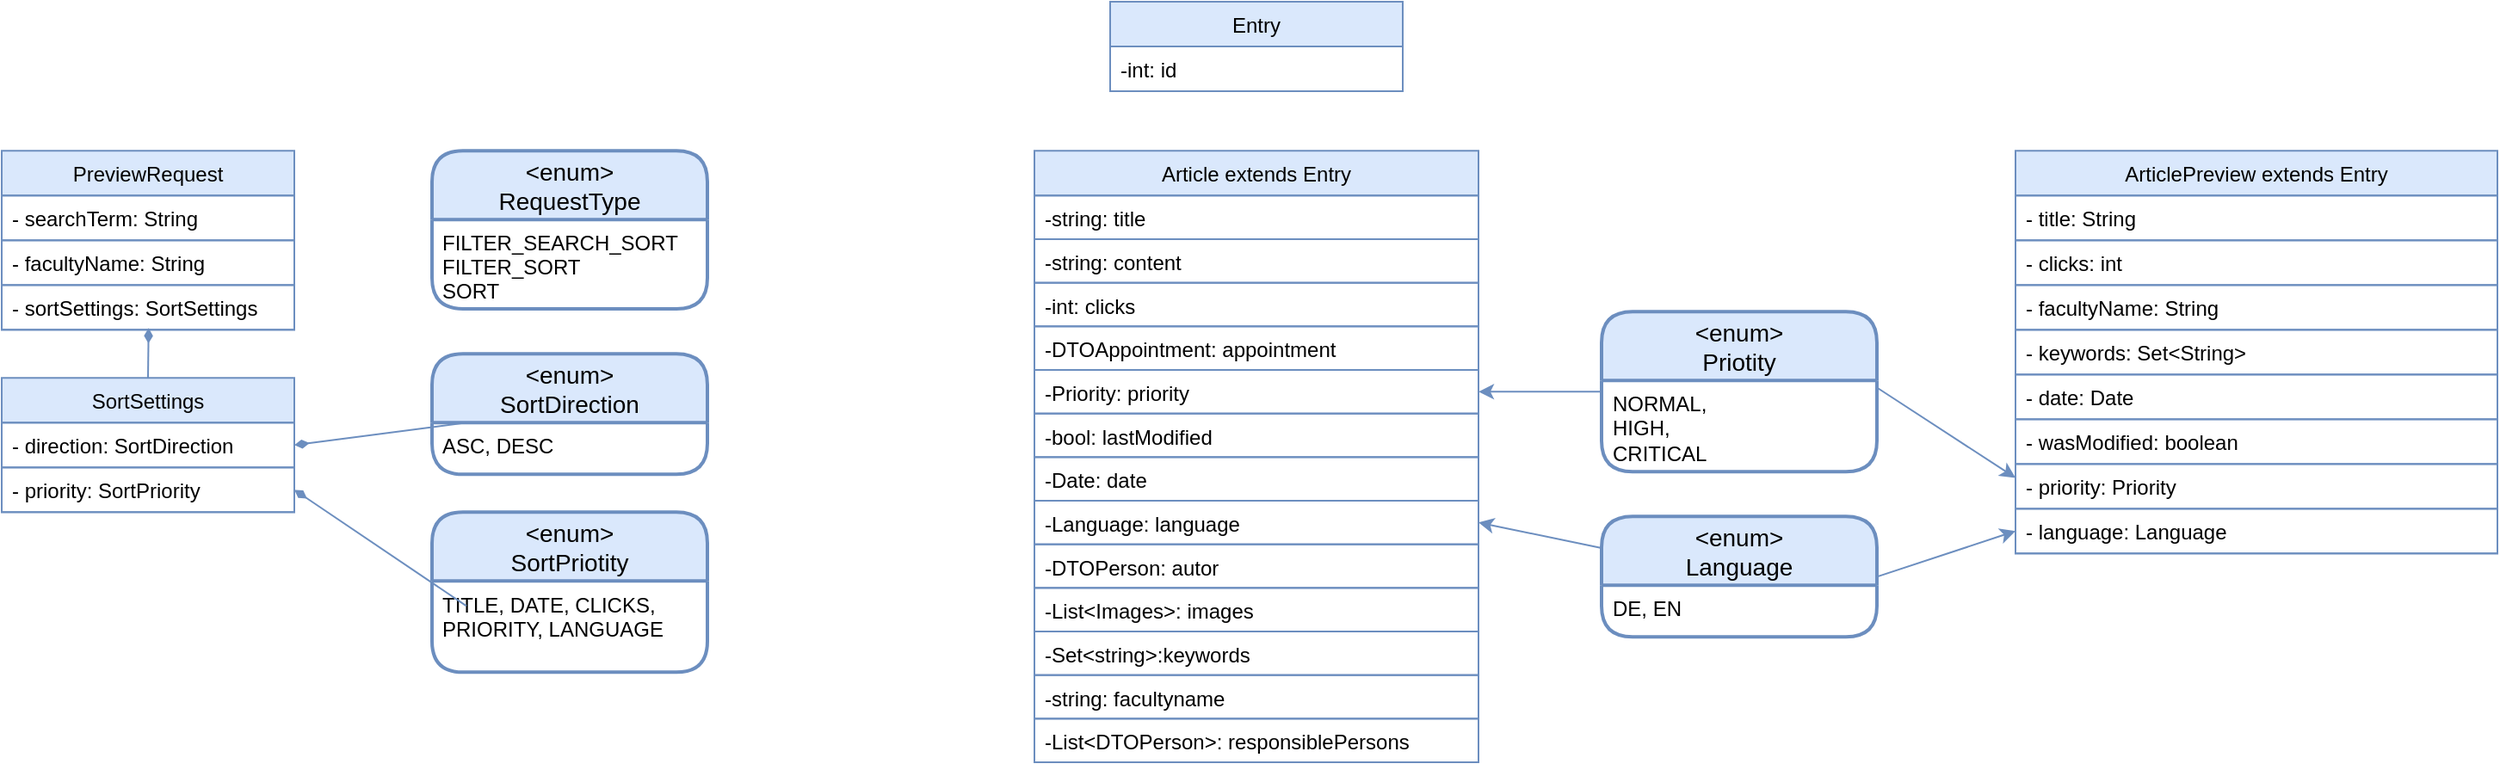 <mxfile version="17.1.3" type="device"><diagram id="GbIYuP2JWOscBom-aGLv" name="Page-1"><mxGraphModel dx="561" dy="762" grid="1" gridSize="10" guides="1" tooltips="1" connect="1" arrows="1" fold="1" page="1" pageScale="1" pageWidth="827" pageHeight="1169" math="0" shadow="0"><root><mxCell id="0"/><mxCell id="1" parent="0"/><mxCell id="uVKNgawExpN1X4pvGJ2L-1" value="Entry" style="swimlane;fontStyle=0;childLayout=stackLayout;horizontal=1;startSize=26;fillColor=#dae8fc;horizontalStack=0;resizeParent=1;resizeParentMax=0;resizeLast=0;collapsible=1;marginBottom=0;fontSize=12;container=0;strokeColor=#6c8ebf;" vertex="1" parent="1"><mxGeometry x="1514" y="320" width="170" height="52" as="geometry"/></mxCell><mxCell id="uVKNgawExpN1X4pvGJ2L-2" value="-int: id" style="text;strokeColor=none;fillColor=none;align=left;verticalAlign=top;spacingLeft=4;spacingRight=4;overflow=hidden;rotatable=0;points=[[0,0.5],[1,0.5]];portConstraint=eastwest;" vertex="1" parent="uVKNgawExpN1X4pvGJ2L-1"><mxGeometry y="26" width="170" height="26" as="geometry"/></mxCell><mxCell id="uVKNgawExpN1X4pvGJ2L-3" style="edgeStyle=orthogonalEdgeStyle;rounded=0;orthogonalLoop=1;jettySize=auto;html=1;exitX=0.5;exitY=0;exitDx=0;exitDy=0;entryX=0.502;entryY=0.962;entryDx=0;entryDy=0;entryPerimeter=0;endArrow=diamondThin;endFill=1;fillColor=#dae8fc;strokeColor=#6c8ebf;" edge="1" parent="1" source="uVKNgawExpN1X4pvGJ2L-4" target="uVKNgawExpN1X4pvGJ2L-14"><mxGeometry relative="1" as="geometry"/></mxCell><mxCell id="uVKNgawExpN1X4pvGJ2L-4" value="SortSettings" style="swimlane;fontStyle=0;childLayout=stackLayout;horizontal=1;startSize=26;fillColor=#dae8fc;horizontalStack=0;resizeParent=1;resizeParentMax=0;resizeLast=0;collapsible=1;marginBottom=0;fontSize=12;strokeColor=#6c8ebf;" vertex="1" parent="1"><mxGeometry x="870.0" y="538.67" width="170" height="78" as="geometry"/></mxCell><mxCell id="uVKNgawExpN1X4pvGJ2L-5" value="- direction: SortDirection" style="text;strokeColor=#6c8ebf;fillColor=none;align=left;verticalAlign=top;spacingLeft=4;spacingRight=4;overflow=hidden;rotatable=0;points=[[0,0.5],[1,0.5]];portConstraint=eastwest;fontSize=12;" vertex="1" parent="uVKNgawExpN1X4pvGJ2L-4"><mxGeometry y="26" width="170" height="26" as="geometry"/></mxCell><mxCell id="uVKNgawExpN1X4pvGJ2L-6" value="- priority: SortPriority" style="text;strokeColor=#6c8ebf;fillColor=none;align=left;verticalAlign=top;spacingLeft=4;spacingRight=4;overflow=hidden;rotatable=0;points=[[0,0.5],[1,0.5]];portConstraint=eastwest;fontSize=12;" vertex="1" parent="uVKNgawExpN1X4pvGJ2L-4"><mxGeometry y="52" width="170" height="26" as="geometry"/></mxCell><mxCell id="uVKNgawExpN1X4pvGJ2L-7" value="&lt;enum&gt;&#10;SortPriotity" style="swimlane;childLayout=stackLayout;horizontal=1;startSize=40;horizontalStack=0;rounded=1;fontSize=14;fontStyle=0;strokeWidth=2;resizeParent=0;resizeLast=1;shadow=0;dashed=0;align=center;fillColor=#dae8fc;strokeColor=#6c8ebf;" vertex="1" parent="1"><mxGeometry x="1120" y="616.67" width="160" height="93" as="geometry"/></mxCell><mxCell id="uVKNgawExpN1X4pvGJ2L-8" value="TITLE, DATE, CLICKS,&amp;nbsp;&lt;br&gt;PRIORITY, LANGUAGE" style="text;strokeColor=none;fillColor=none;align=left;verticalAlign=top;spacingLeft=4;spacingRight=4;overflow=hidden;rotatable=0;points=[[0,0.5],[1,0.5]];portConstraint=eastwest;html=1;" vertex="1" parent="uVKNgawExpN1X4pvGJ2L-7"><mxGeometry y="40" width="160" height="53" as="geometry"/></mxCell><mxCell id="uVKNgawExpN1X4pvGJ2L-9" value="&lt;enum&gt;&#10;SortDirection" style="swimlane;childLayout=stackLayout;horizontal=1;startSize=40;horizontalStack=0;rounded=1;fontSize=14;fontStyle=0;strokeWidth=2;resizeParent=0;resizeLast=1;shadow=0;dashed=0;align=center;fillColor=#dae8fc;strokeColor=#6c8ebf;" vertex="1" parent="1"><mxGeometry x="1120" y="524.67" width="160" height="70" as="geometry"/></mxCell><mxCell id="uVKNgawExpN1X4pvGJ2L-10" value="ASC, DESC" style="text;strokeColor=none;fillColor=none;align=left;verticalAlign=top;spacingLeft=4;spacingRight=4;overflow=hidden;rotatable=0;points=[[0,0.5],[1,0.5]];portConstraint=eastwest;" vertex="1" parent="uVKNgawExpN1X4pvGJ2L-9"><mxGeometry y="40" width="160" height="30" as="geometry"/></mxCell><mxCell id="uVKNgawExpN1X4pvGJ2L-11" value="PreviewRequest" style="swimlane;fontStyle=0;childLayout=stackLayout;horizontal=1;startSize=26;fillColor=#dae8fc;horizontalStack=0;resizeParent=1;resizeParentMax=0;resizeLast=0;collapsible=1;marginBottom=0;fontSize=12;strokeColor=#6c8ebf;" vertex="1" parent="1"><mxGeometry x="870.0" y="406.67" width="170" height="104" as="geometry"/></mxCell><mxCell id="uVKNgawExpN1X4pvGJ2L-12" value="- searchTerm: String" style="text;strokeColor=#6c8ebf;fillColor=none;align=left;verticalAlign=top;spacingLeft=4;spacingRight=4;overflow=hidden;rotatable=0;points=[[0,0.5],[1,0.5]];portConstraint=eastwest;fontSize=12;" vertex="1" parent="uVKNgawExpN1X4pvGJ2L-11"><mxGeometry y="26" width="170" height="26" as="geometry"/></mxCell><mxCell id="uVKNgawExpN1X4pvGJ2L-13" value="- facultyName: String" style="text;strokeColor=#6c8ebf;fillColor=none;align=left;verticalAlign=top;spacingLeft=4;spacingRight=4;overflow=hidden;rotatable=0;points=[[0,0.5],[1,0.5]];portConstraint=eastwest;fontSize=12;" vertex="1" parent="uVKNgawExpN1X4pvGJ2L-11"><mxGeometry y="52" width="170" height="26" as="geometry"/></mxCell><mxCell id="uVKNgawExpN1X4pvGJ2L-14" value="- sortSettings: SortSettings" style="text;strokeColor=#6c8ebf;fillColor=none;align=left;verticalAlign=top;spacingLeft=4;spacingRight=4;overflow=hidden;rotatable=0;points=[[0,0.5],[1,0.5]];portConstraint=eastwest;fontSize=12;" vertex="1" parent="uVKNgawExpN1X4pvGJ2L-11"><mxGeometry y="78" width="170" height="26" as="geometry"/></mxCell><mxCell id="uVKNgawExpN1X4pvGJ2L-15" style="rounded=0;orthogonalLoop=1;jettySize=auto;html=1;exitX=0;exitY=0;exitDx=0;exitDy=0;entryX=1;entryY=0.5;entryDx=0;entryDy=0;endArrow=diamondThin;endFill=1;fillColor=#dae8fc;strokeColor=#6c8ebf;" edge="1" parent="1" target="uVKNgawExpN1X4pvGJ2L-5"><mxGeometry relative="1" as="geometry"><mxPoint x="1140" y="564.67" as="sourcePoint"/></mxGeometry></mxCell><mxCell id="uVKNgawExpN1X4pvGJ2L-16" style="rounded=0;orthogonalLoop=1;jettySize=auto;html=1;exitX=0;exitY=0.5;exitDx=0;exitDy=0;entryX=1;entryY=0.5;entryDx=0;entryDy=0;endArrow=diamondThin;endFill=1;fillColor=#dae8fc;strokeColor=#6c8ebf;" edge="1" parent="1" target="uVKNgawExpN1X4pvGJ2L-6"><mxGeometry relative="1" as="geometry"><mxPoint x="1140" y="671.17" as="sourcePoint"/></mxGeometry></mxCell><mxCell id="uVKNgawExpN1X4pvGJ2L-17" style="rounded=0;orthogonalLoop=1;jettySize=auto;html=1;exitX=0;exitY=0.5;exitDx=0;exitDy=0;entryX=1;entryY=0.5;entryDx=0;entryDy=0;endArrow=classic;endFill=1;fillColor=#dae8fc;strokeColor=#6c8ebf;" edge="1" parent="1" source="uVKNgawExpN1X4pvGJ2L-19" target="uVKNgawExpN1X4pvGJ2L-39"><mxGeometry relative="1" as="geometry"/></mxCell><mxCell id="uVKNgawExpN1X4pvGJ2L-18" style="edgeStyle=none;rounded=0;orthogonalLoop=1;jettySize=auto;html=1;entryX=0;entryY=0.308;entryDx=0;entryDy=0;endArrow=classic;endFill=1;entryPerimeter=0;exitX=1;exitY=0.077;exitDx=0;exitDy=0;exitPerimeter=0;fillColor=#dae8fc;strokeColor=#6c8ebf;" edge="1" parent="1" source="uVKNgawExpN1X4pvGJ2L-20" target="uVKNgawExpN1X4pvGJ2L-32"><mxGeometry relative="1" as="geometry"><mxPoint x="2062" y="626.5" as="targetPoint"/></mxGeometry></mxCell><mxCell id="uVKNgawExpN1X4pvGJ2L-19" value="&lt;enum&gt;&#10;Priotity" style="swimlane;childLayout=stackLayout;horizontal=1;startSize=40;horizontalStack=0;rounded=1;fontSize=14;fontStyle=0;strokeWidth=2;resizeParent=0;resizeLast=1;shadow=0;dashed=0;align=center;fillColor=#dae8fc;strokeColor=#6c8ebf;" vertex="1" parent="1"><mxGeometry x="1799.5" y="500.17" width="160" height="93" as="geometry"/></mxCell><mxCell id="uVKNgawExpN1X4pvGJ2L-20" value="NORMAL,&lt;br&gt;HIGH,&lt;br&gt;CRITICAL" style="text;strokeColor=none;fillColor=none;align=left;verticalAlign=top;spacingLeft=4;spacingRight=4;overflow=hidden;rotatable=0;points=[[0,0.5],[1,0.5]];portConstraint=eastwest;html=1;" vertex="1" parent="uVKNgawExpN1X4pvGJ2L-19"><mxGeometry y="40" width="160" height="53" as="geometry"/></mxCell><mxCell id="uVKNgawExpN1X4pvGJ2L-21" style="rounded=0;orthogonalLoop=1;jettySize=auto;html=1;entryX=1;entryY=0.5;entryDx=0;entryDy=0;endArrow=classic;endFill=1;fillColor=#dae8fc;strokeColor=#6c8ebf;" edge="1" parent="1" source="uVKNgawExpN1X4pvGJ2L-23" target="uVKNgawExpN1X4pvGJ2L-42"><mxGeometry relative="1" as="geometry"/></mxCell><mxCell id="uVKNgawExpN1X4pvGJ2L-22" style="edgeStyle=none;rounded=0;orthogonalLoop=1;jettySize=auto;html=1;exitX=1;exitY=0.5;exitDx=0;exitDy=0;entryX=0;entryY=0.5;entryDx=0;entryDy=0;endArrow=classic;endFill=1;fillColor=#dae8fc;strokeColor=#6c8ebf;" edge="1" parent="1" source="uVKNgawExpN1X4pvGJ2L-23" target="uVKNgawExpN1X4pvGJ2L-33"><mxGeometry relative="1" as="geometry"/></mxCell><mxCell id="uVKNgawExpN1X4pvGJ2L-23" value="&lt;enum&gt;&#10;Language" style="swimlane;childLayout=stackLayout;horizontal=1;startSize=40;horizontalStack=0;rounded=1;fontSize=14;fontStyle=0;strokeWidth=2;resizeParent=0;resizeLast=1;shadow=0;dashed=0;align=center;fillColor=#dae8fc;strokeColor=#6c8ebf;" vertex="1" parent="1"><mxGeometry x="1799.5" y="619.17" width="160" height="70" as="geometry"/></mxCell><mxCell id="uVKNgawExpN1X4pvGJ2L-24" value="DE, EN" style="text;strokeColor=none;fillColor=none;align=left;verticalAlign=top;spacingLeft=4;spacingRight=4;overflow=hidden;rotatable=0;points=[[0,0.5],[1,0.5]];portConstraint=eastwest;html=1;" vertex="1" parent="uVKNgawExpN1X4pvGJ2L-23"><mxGeometry y="40" width="160" height="30" as="geometry"/></mxCell><mxCell id="uVKNgawExpN1X4pvGJ2L-25" value="ArticlePreview extends Entry" style="swimlane;fontStyle=0;align=center;verticalAlign=top;childLayout=stackLayout;horizontal=1;startSize=26;horizontalStack=0;resizeParent=1;resizeParentMax=0;resizeLast=0;collapsible=1;marginBottom=0;fillColor=#dae8fc;strokeColor=#6c8ebf;" vertex="1" parent="1"><mxGeometry x="2040" y="406.67" width="280" height="234" as="geometry"/></mxCell><mxCell id="uVKNgawExpN1X4pvGJ2L-26" value="- title: String" style="text;strokeColor=#6c8ebf;fillColor=none;align=left;verticalAlign=top;spacingLeft=4;spacingRight=4;overflow=hidden;rotatable=0;points=[[0,0.5],[1,0.5]];portConstraint=eastwest;" vertex="1" parent="uVKNgawExpN1X4pvGJ2L-25"><mxGeometry y="26" width="280" height="26" as="geometry"/></mxCell><mxCell id="uVKNgawExpN1X4pvGJ2L-27" value="- clicks: int" style="text;strokeColor=#6c8ebf;fillColor=none;align=left;verticalAlign=top;spacingLeft=4;spacingRight=4;overflow=hidden;rotatable=0;points=[[0,0.5],[1,0.5]];portConstraint=eastwest;" vertex="1" parent="uVKNgawExpN1X4pvGJ2L-25"><mxGeometry y="52" width="280" height="26" as="geometry"/></mxCell><mxCell id="uVKNgawExpN1X4pvGJ2L-28" value="- facultyName: String" style="text;strokeColor=#6c8ebf;fillColor=none;align=left;verticalAlign=top;spacingLeft=4;spacingRight=4;overflow=hidden;rotatable=0;points=[[0,0.5],[1,0.5]];portConstraint=eastwest;" vertex="1" parent="uVKNgawExpN1X4pvGJ2L-25"><mxGeometry y="78" width="280" height="26" as="geometry"/></mxCell><mxCell id="uVKNgawExpN1X4pvGJ2L-29" value="- keywords: Set&lt;String&gt;" style="text;strokeColor=#6c8ebf;fillColor=none;align=left;verticalAlign=top;spacingLeft=4;spacingRight=4;overflow=hidden;rotatable=0;points=[[0,0.5],[1,0.5]];portConstraint=eastwest;" vertex="1" parent="uVKNgawExpN1X4pvGJ2L-25"><mxGeometry y="104" width="280" height="26" as="geometry"/></mxCell><mxCell id="uVKNgawExpN1X4pvGJ2L-30" value="- date: Date" style="text;strokeColor=#6c8ebf;fillColor=none;align=left;verticalAlign=top;spacingLeft=4;spacingRight=4;overflow=hidden;rotatable=0;points=[[0,0.5],[1,0.5]];portConstraint=eastwest;" vertex="1" parent="uVKNgawExpN1X4pvGJ2L-25"><mxGeometry y="130" width="280" height="26" as="geometry"/></mxCell><mxCell id="uVKNgawExpN1X4pvGJ2L-31" value="- wasModified: boolean" style="text;strokeColor=#6c8ebf;fillColor=none;align=left;verticalAlign=top;spacingLeft=4;spacingRight=4;overflow=hidden;rotatable=0;points=[[0,0.5],[1,0.5]];portConstraint=eastwest;" vertex="1" parent="uVKNgawExpN1X4pvGJ2L-25"><mxGeometry y="156" width="280" height="26" as="geometry"/></mxCell><mxCell id="uVKNgawExpN1X4pvGJ2L-32" value="- priority: Priority" style="text;strokeColor=#6c8ebf;fillColor=none;align=left;verticalAlign=top;spacingLeft=4;spacingRight=4;overflow=hidden;rotatable=0;points=[[0,0.5],[1,0.5]];portConstraint=eastwest;" vertex="1" parent="uVKNgawExpN1X4pvGJ2L-25"><mxGeometry y="182" width="280" height="26" as="geometry"/></mxCell><mxCell id="uVKNgawExpN1X4pvGJ2L-33" value="- language: Language" style="text;strokeColor=#6c8ebf;fillColor=none;align=left;verticalAlign=top;spacingLeft=4;spacingRight=4;overflow=hidden;rotatable=0;points=[[0,0.5],[1,0.5]];portConstraint=eastwest;" vertex="1" parent="uVKNgawExpN1X4pvGJ2L-25"><mxGeometry y="208" width="280" height="26" as="geometry"/></mxCell><mxCell id="uVKNgawExpN1X4pvGJ2L-34" value="Article extends Entry" style="swimlane;fontStyle=0;childLayout=stackLayout;horizontal=1;startSize=26;fillColor=#dae8fc;horizontalStack=0;resizeParent=1;resizeParentMax=0;resizeLast=0;collapsible=1;marginBottom=0;fontSize=12;container=0;strokeColor=#6c8ebf;" vertex="1" parent="1"><mxGeometry x="1470" y="406.67" width="258" height="355.333" as="geometry"/></mxCell><mxCell id="uVKNgawExpN1X4pvGJ2L-35" value="-string: title" style="text;strokeColor=#6c8ebf;fillColor=none;align=left;verticalAlign=top;spacingLeft=4;spacingRight=4;overflow=hidden;rotatable=0;points=[[0,0.5],[1,0.5]];portConstraint=eastwest;fontSize=12;container=0;" vertex="1" parent="uVKNgawExpN1X4pvGJ2L-34"><mxGeometry y="26" width="258" height="25.333" as="geometry"/></mxCell><mxCell id="uVKNgawExpN1X4pvGJ2L-36" value="-string: content" style="text;strokeColor=#6c8ebf;fillColor=none;align=left;verticalAlign=top;spacingLeft=4;spacingRight=4;overflow=hidden;rotatable=0;points=[[0,0.5],[1,0.5]];portConstraint=eastwest;fontSize=12;container=0;" vertex="1" parent="uVKNgawExpN1X4pvGJ2L-34"><mxGeometry y="51.333" width="258" height="25.333" as="geometry"/></mxCell><mxCell id="uVKNgawExpN1X4pvGJ2L-37" value="-int: clicks" style="text;strokeColor=#6c8ebf;fillColor=none;align=left;verticalAlign=top;spacingLeft=4;spacingRight=4;overflow=hidden;rotatable=0;points=[[0,0.5],[1,0.5]];portConstraint=eastwest;fontSize=12;container=0;" vertex="1" parent="uVKNgawExpN1X4pvGJ2L-34"><mxGeometry y="76.667" width="258" height="25.333" as="geometry"/></mxCell><mxCell id="uVKNgawExpN1X4pvGJ2L-38" value="-DTOAppointment: appointment" style="text;strokeColor=#6c8ebf;fillColor=none;align=left;verticalAlign=top;spacingLeft=4;spacingRight=4;overflow=hidden;rotatable=0;points=[[0,0.5],[1,0.5]];portConstraint=eastwest;fontSize=12;container=0;" vertex="1" parent="uVKNgawExpN1X4pvGJ2L-34"><mxGeometry y="102" width="258" height="25.333" as="geometry"/></mxCell><mxCell id="uVKNgawExpN1X4pvGJ2L-39" value="-Priority: priority" style="text;strokeColor=#6c8ebf;fillColor=none;align=left;verticalAlign=top;spacingLeft=4;spacingRight=4;overflow=hidden;rotatable=0;points=[[0,0.5],[1,0.5]];portConstraint=eastwest;fontSize=12;container=0;" vertex="1" parent="uVKNgawExpN1X4pvGJ2L-34"><mxGeometry y="127.333" width="258" height="25.333" as="geometry"/></mxCell><mxCell id="uVKNgawExpN1X4pvGJ2L-40" value="-bool: lastModified" style="text;strokeColor=#6c8ebf;fillColor=none;align=left;verticalAlign=top;spacingLeft=4;spacingRight=4;overflow=hidden;rotatable=0;points=[[0,0.5],[1,0.5]];portConstraint=eastwest;fontSize=12;container=0;" vertex="1" parent="uVKNgawExpN1X4pvGJ2L-34"><mxGeometry y="152.667" width="258" height="25.333" as="geometry"/></mxCell><mxCell id="uVKNgawExpN1X4pvGJ2L-41" value="-Date: date" style="text;strokeColor=#6c8ebf;fillColor=none;align=left;verticalAlign=top;spacingLeft=4;spacingRight=4;overflow=hidden;rotatable=0;points=[[0,0.5],[1,0.5]];portConstraint=eastwest;fontSize=12;container=0;" vertex="1" parent="uVKNgawExpN1X4pvGJ2L-34"><mxGeometry y="178.0" width="258" height="25.333" as="geometry"/></mxCell><mxCell id="uVKNgawExpN1X4pvGJ2L-42" value="-Language: language" style="text;strokeColor=#6c8ebf;fillColor=none;align=left;verticalAlign=top;spacingLeft=4;spacingRight=4;overflow=hidden;rotatable=0;points=[[0,0.5],[1,0.5]];portConstraint=eastwest;fontSize=12;container=0;" vertex="1" parent="uVKNgawExpN1X4pvGJ2L-34"><mxGeometry y="203.333" width="258" height="25.333" as="geometry"/></mxCell><mxCell id="uVKNgawExpN1X4pvGJ2L-43" value="-DTOPerson: autor" style="text;strokeColor=#6c8ebf;fillColor=none;align=left;verticalAlign=top;spacingLeft=4;spacingRight=4;overflow=hidden;rotatable=0;points=[[0,0.5],[1,0.5]];portConstraint=eastwest;fontSize=12;container=0;" vertex="1" parent="uVKNgawExpN1X4pvGJ2L-34"><mxGeometry y="228.667" width="258" height="25.333" as="geometry"/></mxCell><mxCell id="uVKNgawExpN1X4pvGJ2L-44" value="-List&lt;Images&gt;: images" style="text;strokeColor=#6c8ebf;fillColor=none;align=left;verticalAlign=top;spacingLeft=4;spacingRight=4;overflow=hidden;rotatable=0;points=[[0,0.5],[1,0.5]];portConstraint=eastwest;fontSize=12;container=0;" vertex="1" parent="uVKNgawExpN1X4pvGJ2L-34"><mxGeometry y="254.0" width="258" height="25.333" as="geometry"/></mxCell><mxCell id="uVKNgawExpN1X4pvGJ2L-45" value="-Set&lt;string&gt;:keywords" style="text;strokeColor=#6c8ebf;fillColor=none;align=left;verticalAlign=top;spacingLeft=4;spacingRight=4;overflow=hidden;rotatable=0;points=[[0,0.5],[1,0.5]];portConstraint=eastwest;fontSize=12;container=0;" vertex="1" parent="uVKNgawExpN1X4pvGJ2L-34"><mxGeometry y="279.333" width="258" height="25.333" as="geometry"/></mxCell><mxCell id="uVKNgawExpN1X4pvGJ2L-46" value="-string: facultyname" style="text;strokeColor=#6c8ebf;fillColor=none;align=left;verticalAlign=top;spacingLeft=4;spacingRight=4;overflow=hidden;rotatable=0;points=[[0,0.5],[1,0.5]];portConstraint=eastwest;fontSize=12;container=0;" vertex="1" parent="uVKNgawExpN1X4pvGJ2L-34"><mxGeometry y="304.667" width="258" height="25.333" as="geometry"/></mxCell><mxCell id="uVKNgawExpN1X4pvGJ2L-47" value="-List&lt;DTOPerson&gt;: responsiblePersons" style="text;strokeColor=#6c8ebf;fillColor=none;align=left;verticalAlign=top;spacingLeft=4;spacingRight=4;overflow=hidden;rotatable=0;points=[[0,0.5],[1,0.5]];portConstraint=eastwest;fontSize=12;container=0;" vertex="1" parent="uVKNgawExpN1X4pvGJ2L-34"><mxGeometry y="330" width="258" height="25.333" as="geometry"/></mxCell><mxCell id="uVKNgawExpN1X4pvGJ2L-48" value="&lt;enum&gt;&#10;RequestType" style="swimlane;childLayout=stackLayout;horizontal=1;startSize=40;horizontalStack=0;rounded=1;fontSize=14;fontStyle=0;strokeWidth=2;resizeParent=0;resizeLast=1;shadow=0;dashed=0;align=center;fillColor=#dae8fc;strokeColor=#6c8ebf;" vertex="1" parent="1"><mxGeometry x="1120" y="406.67" width="160" height="91.83" as="geometry"/></mxCell><mxCell id="uVKNgawExpN1X4pvGJ2L-49" value="FILTER_SEARCH_SORT&#10;FILTER_SORT&#10;SORT" style="text;strokeColor=none;fillColor=none;align=left;verticalAlign=top;spacingLeft=4;spacingRight=4;overflow=hidden;rotatable=0;points=[[0,0.5],[1,0.5]];portConstraint=eastwest;" vertex="1" parent="uVKNgawExpN1X4pvGJ2L-48"><mxGeometry y="40" width="160" height="51.83" as="geometry"/></mxCell></root></mxGraphModel></diagram></mxfile>